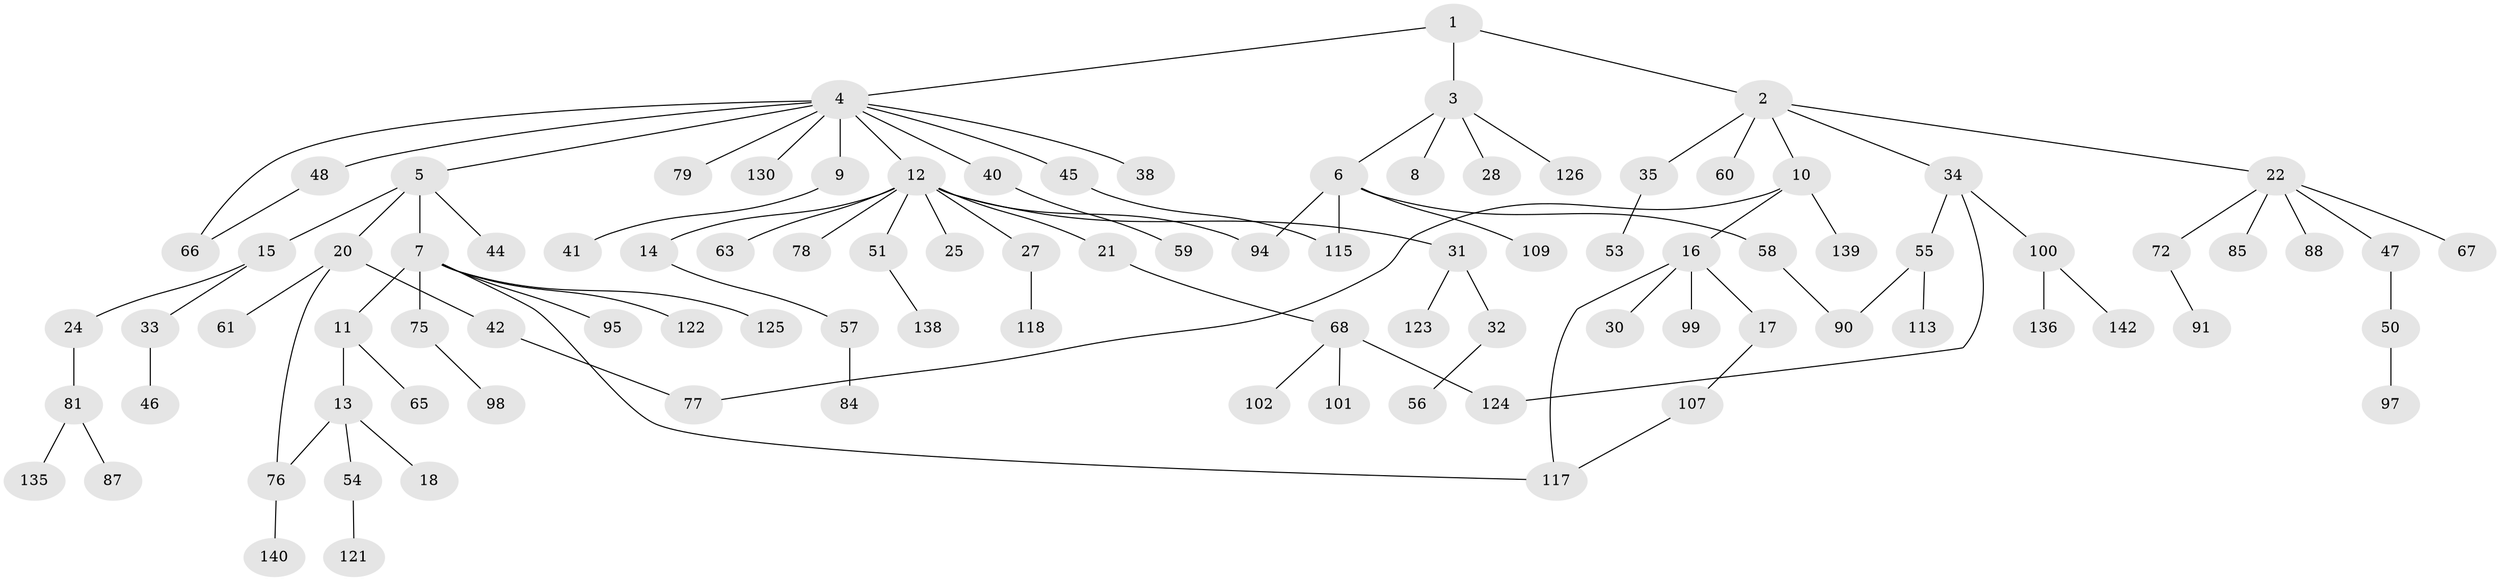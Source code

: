 // Generated by graph-tools (version 1.1) at 2025/51/02/27/25 19:51:39]
// undirected, 96 vertices, 104 edges
graph export_dot {
graph [start="1"]
  node [color=gray90,style=filled];
  1;
  2 [super="+26"];
  3 [super="+93"];
  4 [super="+29"];
  5;
  6 [super="+37"];
  7 [super="+74"];
  8 [super="+105"];
  9 [super="+114"];
  10 [super="+129"];
  11 [super="+43"];
  12 [super="+19"];
  13 [super="+104"];
  14;
  15 [super="+133"];
  16 [super="+108"];
  17 [super="+62"];
  18;
  20 [super="+36"];
  21 [super="+49"];
  22 [super="+23"];
  24;
  25;
  27 [super="+131"];
  28;
  30;
  31 [super="+92"];
  32;
  33;
  34 [super="+39"];
  35;
  38 [super="+73"];
  40;
  41;
  42 [super="+69"];
  44 [super="+141"];
  45 [super="+111"];
  46;
  47 [super="+52"];
  48 [super="+103"];
  50;
  51 [super="+64"];
  53 [super="+89"];
  54 [super="+86"];
  55;
  56 [super="+96"];
  57 [super="+83"];
  58 [super="+71"];
  59;
  60;
  61;
  63 [super="+80"];
  65;
  66;
  67;
  68 [super="+70"];
  72 [super="+127"];
  75;
  76 [super="+82"];
  77;
  78;
  79;
  81 [super="+128"];
  84;
  85;
  87;
  88;
  90 [super="+110"];
  91;
  94 [super="+106"];
  95;
  97;
  98;
  99 [super="+112"];
  100 [super="+119"];
  101;
  102;
  107 [super="+116"];
  109;
  113 [super="+132"];
  115;
  117 [super="+120"];
  118;
  121;
  122;
  123;
  124;
  125;
  126 [super="+134"];
  130;
  135 [super="+137"];
  136;
  138;
  139;
  140;
  142;
  1 -- 2;
  1 -- 3;
  1 -- 4;
  2 -- 10;
  2 -- 22;
  2 -- 35;
  2 -- 34;
  2 -- 60;
  3 -- 6;
  3 -- 8;
  3 -- 28;
  3 -- 126;
  4 -- 5;
  4 -- 9;
  4 -- 12;
  4 -- 38;
  4 -- 40;
  4 -- 45;
  4 -- 66;
  4 -- 79;
  4 -- 48;
  4 -- 130;
  5 -- 7;
  5 -- 15;
  5 -- 20;
  5 -- 44;
  6 -- 58;
  6 -- 115;
  6 -- 109;
  6 -- 94;
  7 -- 11;
  7 -- 122;
  7 -- 75;
  7 -- 125;
  7 -- 95;
  7 -- 117;
  9 -- 41;
  10 -- 16;
  10 -- 139;
  10 -- 77;
  11 -- 13;
  11 -- 65;
  12 -- 14;
  12 -- 21;
  12 -- 25;
  12 -- 63;
  12 -- 94;
  12 -- 51;
  12 -- 27;
  12 -- 78;
  12 -- 31;
  13 -- 18;
  13 -- 54;
  13 -- 76;
  14 -- 57;
  15 -- 24;
  15 -- 33;
  16 -- 17;
  16 -- 30;
  16 -- 99;
  16 -- 117;
  17 -- 107;
  20 -- 61;
  20 -- 42;
  20 -- 76;
  21 -- 68;
  22 -- 47;
  22 -- 67;
  22 -- 85;
  22 -- 72;
  22 -- 88;
  24 -- 81;
  27 -- 118;
  31 -- 32;
  31 -- 123;
  32 -- 56;
  33 -- 46;
  34 -- 100;
  34 -- 124;
  34 -- 55;
  35 -- 53;
  40 -- 59;
  42 -- 77;
  45 -- 115;
  47 -- 50;
  48 -- 66;
  50 -- 97;
  51 -- 138;
  54 -- 121;
  55 -- 90;
  55 -- 113;
  57 -- 84;
  58 -- 90;
  68 -- 101;
  68 -- 124;
  68 -- 102;
  72 -- 91;
  75 -- 98;
  76 -- 140;
  81 -- 87;
  81 -- 135;
  100 -- 136;
  100 -- 142;
  107 -- 117;
}
